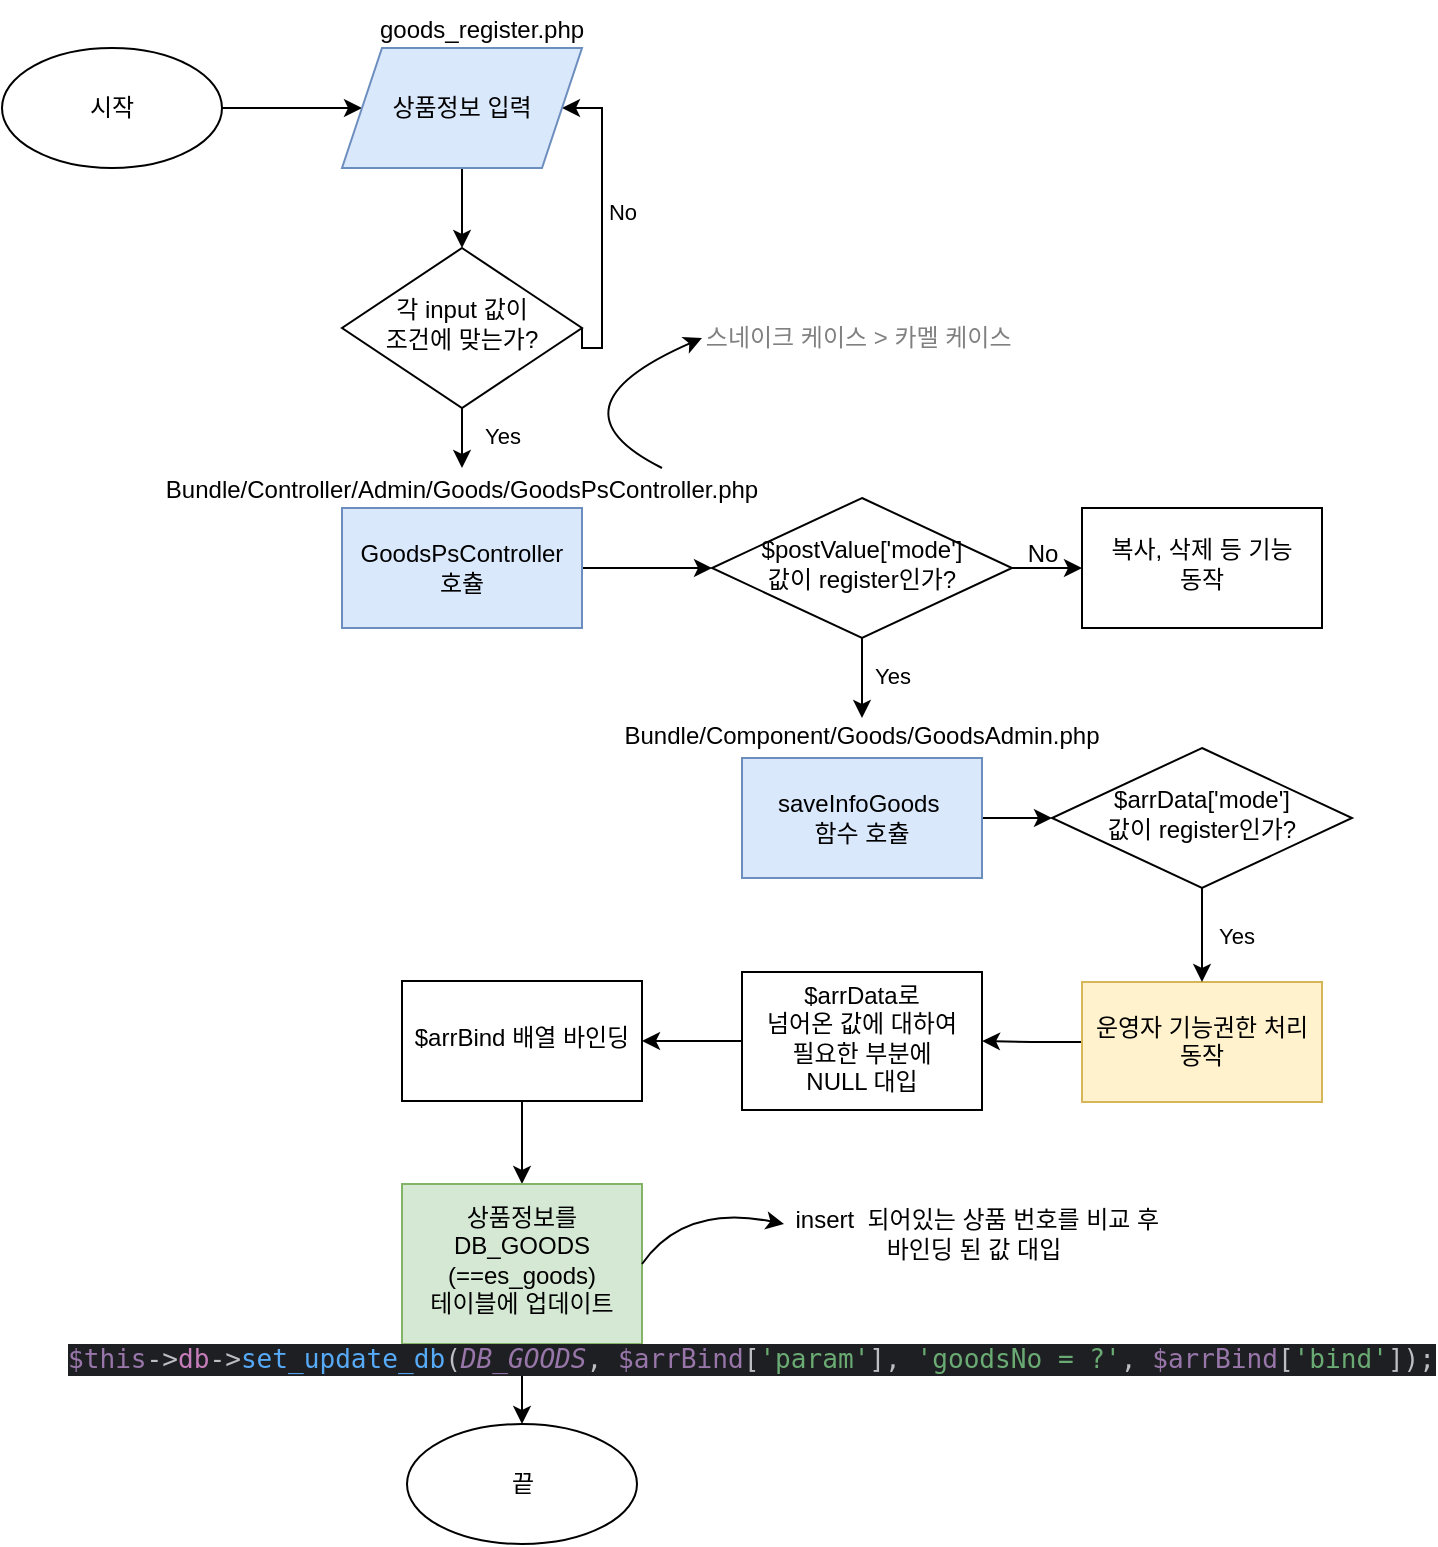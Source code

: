<mxfile version="21.6.9" type="github">
  <diagram id="C5RBs43oDa-KdzZeNtuy" name="Page-1">
    <mxGraphModel dx="2549" dy="1789" grid="1" gridSize="10" guides="1" tooltips="1" connect="1" arrows="1" fold="1" page="1" pageScale="1" pageWidth="827" pageHeight="1169" math="0" shadow="0">
      <root>
        <mxCell id="WIyWlLk6GJQsqaUBKTNV-0" />
        <mxCell id="WIyWlLk6GJQsqaUBKTNV-1" parent="WIyWlLk6GJQsqaUBKTNV-0" />
        <mxCell id="idEzrxcN9vFPHACe0Mig-47" style="edgeStyle=orthogonalEdgeStyle;rounded=0;orthogonalLoop=1;jettySize=auto;html=1;exitX=1;exitY=0.5;exitDx=0;exitDy=0;entryX=1;entryY=0.5;entryDx=0;entryDy=0;" edge="1" parent="WIyWlLk6GJQsqaUBKTNV-1" source="idEzrxcN9vFPHACe0Mig-51" target="idEzrxcN9vFPHACe0Mig-56">
          <mxGeometry relative="1" as="geometry">
            <Array as="points">
              <mxPoint x="376" y="372" />
              <mxPoint x="376" y="252" />
            </Array>
          </mxGeometry>
        </mxCell>
        <mxCell id="idEzrxcN9vFPHACe0Mig-48" value="No" style="edgeLabel;html=1;align=center;verticalAlign=middle;resizable=0;points=[];" vertex="1" connectable="0" parent="idEzrxcN9vFPHACe0Mig-47">
          <mxGeometry x="0.107" y="-3" relative="1" as="geometry">
            <mxPoint x="7" as="offset" />
          </mxGeometry>
        </mxCell>
        <mxCell id="idEzrxcN9vFPHACe0Mig-49" style="edgeStyle=orthogonalEdgeStyle;rounded=0;orthogonalLoop=1;jettySize=auto;html=1;exitX=0.5;exitY=1;exitDx=0;exitDy=0;" edge="1" parent="WIyWlLk6GJQsqaUBKTNV-1" source="idEzrxcN9vFPHACe0Mig-51">
          <mxGeometry relative="1" as="geometry">
            <mxPoint x="306" y="432" as="targetPoint" />
          </mxGeometry>
        </mxCell>
        <mxCell id="idEzrxcN9vFPHACe0Mig-50" value="Yes" style="edgeLabel;html=1;align=center;verticalAlign=middle;resizable=0;points=[];" vertex="1" connectable="0" parent="idEzrxcN9vFPHACe0Mig-49">
          <mxGeometry x="-0.1" y="-1" relative="1" as="geometry">
            <mxPoint x="21" as="offset" />
          </mxGeometry>
        </mxCell>
        <mxCell id="idEzrxcN9vFPHACe0Mig-51" value="각 input 값이 &lt;br&gt;조건에 맞는가?" style="rhombus;whiteSpace=wrap;html=1;shadow=0;fontFamily=Helvetica;fontSize=12;align=center;strokeWidth=1;spacing=6;spacingTop=-4;" vertex="1" parent="WIyWlLk6GJQsqaUBKTNV-1">
          <mxGeometry x="246" y="322" width="120" height="80" as="geometry" />
        </mxCell>
        <mxCell id="idEzrxcN9vFPHACe0Mig-52" value="goods_register.php" style="text;html=1;strokeColor=none;fillColor=none;align=center;verticalAlign=middle;whiteSpace=wrap;rounded=0;" vertex="1" parent="WIyWlLk6GJQsqaUBKTNV-1">
          <mxGeometry x="286" y="198" width="60" height="30" as="geometry" />
        </mxCell>
        <mxCell id="idEzrxcN9vFPHACe0Mig-53" value="" style="edgeStyle=orthogonalEdgeStyle;rounded=0;orthogonalLoop=1;jettySize=auto;html=1;" edge="1" parent="WIyWlLk6GJQsqaUBKTNV-1" source="idEzrxcN9vFPHACe0Mig-54" target="idEzrxcN9vFPHACe0Mig-56">
          <mxGeometry relative="1" as="geometry" />
        </mxCell>
        <mxCell id="idEzrxcN9vFPHACe0Mig-54" value="시작" style="ellipse;whiteSpace=wrap;html=1;" vertex="1" parent="WIyWlLk6GJQsqaUBKTNV-1">
          <mxGeometry x="76" y="222" width="110" height="60" as="geometry" />
        </mxCell>
        <mxCell id="idEzrxcN9vFPHACe0Mig-55" style="edgeStyle=orthogonalEdgeStyle;rounded=0;orthogonalLoop=1;jettySize=auto;html=1;exitX=0.5;exitY=1;exitDx=0;exitDy=0;entryX=0.5;entryY=0;entryDx=0;entryDy=0;" edge="1" parent="WIyWlLk6GJQsqaUBKTNV-1" source="idEzrxcN9vFPHACe0Mig-56" target="idEzrxcN9vFPHACe0Mig-51">
          <mxGeometry relative="1" as="geometry" />
        </mxCell>
        <mxCell id="idEzrxcN9vFPHACe0Mig-56" value="상품정보 입력" style="shape=parallelogram;perimeter=parallelogramPerimeter;whiteSpace=wrap;html=1;fixedSize=1;fillColor=#dae8fc;strokeColor=#6c8ebf;" vertex="1" parent="WIyWlLk6GJQsqaUBKTNV-1">
          <mxGeometry x="246" y="222" width="120" height="60" as="geometry" />
        </mxCell>
        <mxCell id="idEzrxcN9vFPHACe0Mig-57" style="edgeStyle=orthogonalEdgeStyle;rounded=0;orthogonalLoop=1;jettySize=auto;html=1;exitX=1;exitY=0.5;exitDx=0;exitDy=0;entryX=0;entryY=0.5;entryDx=0;entryDy=0;" edge="1" parent="WIyWlLk6GJQsqaUBKTNV-1" source="idEzrxcN9vFPHACe0Mig-58" target="idEzrxcN9vFPHACe0Mig-65">
          <mxGeometry relative="1" as="geometry" />
        </mxCell>
        <mxCell id="idEzrxcN9vFPHACe0Mig-58" value="GoodsPsController &lt;br&gt;호츌" style="rounded=0;whiteSpace=wrap;html=1;fillColor=#dae8fc;strokeColor=#6c8ebf;" vertex="1" parent="WIyWlLk6GJQsqaUBKTNV-1">
          <mxGeometry x="246" y="452" width="120" height="60" as="geometry" />
        </mxCell>
        <mxCell id="idEzrxcN9vFPHACe0Mig-59" value="Bundle/Controller/Admin/Goods/GoodsPsController.php" style="text;html=1;strokeColor=none;fillColor=none;align=center;verticalAlign=middle;whiteSpace=wrap;rounded=0;" vertex="1" parent="WIyWlLk6GJQsqaUBKTNV-1">
          <mxGeometry x="276" y="428" width="60" height="30" as="geometry" />
        </mxCell>
        <mxCell id="idEzrxcN9vFPHACe0Mig-60" value="스네이크 케이스 &amp;gt; 카멜 케이스&amp;nbsp;" style="text;html=1;strokeColor=none;fillColor=none;align=center;verticalAlign=middle;whiteSpace=wrap;rounded=0;fontColor=#808080;" vertex="1" parent="WIyWlLk6GJQsqaUBKTNV-1">
          <mxGeometry x="426" y="352" width="160" height="30" as="geometry" />
        </mxCell>
        <mxCell id="idEzrxcN9vFPHACe0Mig-61" value="" style="curved=1;endArrow=classic;html=1;rounded=0;fontColor=#808080;" edge="1" parent="WIyWlLk6GJQsqaUBKTNV-1">
          <mxGeometry width="50" height="50" relative="1" as="geometry">
            <mxPoint x="406" y="432" as="sourcePoint" />
            <mxPoint x="426" y="367" as="targetPoint" />
            <Array as="points">
              <mxPoint x="346" y="402" />
            </Array>
          </mxGeometry>
        </mxCell>
        <mxCell id="idEzrxcN9vFPHACe0Mig-62" style="edgeStyle=orthogonalEdgeStyle;rounded=0;orthogonalLoop=1;jettySize=auto;html=1;exitX=0.5;exitY=1;exitDx=0;exitDy=0;" edge="1" parent="WIyWlLk6GJQsqaUBKTNV-1" source="idEzrxcN9vFPHACe0Mig-65">
          <mxGeometry relative="1" as="geometry">
            <mxPoint x="506" y="557" as="targetPoint" />
          </mxGeometry>
        </mxCell>
        <mxCell id="idEzrxcN9vFPHACe0Mig-63" value="Yes" style="edgeLabel;html=1;align=center;verticalAlign=middle;resizable=0;points=[];" vertex="1" connectable="0" parent="idEzrxcN9vFPHACe0Mig-62">
          <mxGeometry x="-0.086" relative="1" as="geometry">
            <mxPoint x="15" as="offset" />
          </mxGeometry>
        </mxCell>
        <mxCell id="idEzrxcN9vFPHACe0Mig-64" value="" style="edgeStyle=orthogonalEdgeStyle;rounded=0;orthogonalLoop=1;jettySize=auto;html=1;" edge="1" parent="WIyWlLk6GJQsqaUBKTNV-1" source="idEzrxcN9vFPHACe0Mig-65" target="idEzrxcN9vFPHACe0Mig-69">
          <mxGeometry relative="1" as="geometry" />
        </mxCell>
        <mxCell id="idEzrxcN9vFPHACe0Mig-65" value="$postValue[&#39;mode&#39;] &lt;br&gt;값이 register인가?" style="rhombus;whiteSpace=wrap;html=1;shadow=0;fontFamily=Helvetica;fontSize=12;align=center;strokeWidth=1;spacing=6;spacingTop=-4;" vertex="1" parent="WIyWlLk6GJQsqaUBKTNV-1">
          <mxGeometry x="431" y="447" width="150" height="70" as="geometry" />
        </mxCell>
        <mxCell id="idEzrxcN9vFPHACe0Mig-94" style="edgeStyle=orthogonalEdgeStyle;rounded=0;orthogonalLoop=1;jettySize=auto;html=1;exitX=1;exitY=0.5;exitDx=0;exitDy=0;entryX=0;entryY=0.5;entryDx=0;entryDy=0;" edge="1" parent="WIyWlLk6GJQsqaUBKTNV-1" source="idEzrxcN9vFPHACe0Mig-68" target="idEzrxcN9vFPHACe0Mig-77">
          <mxGeometry relative="1" as="geometry" />
        </mxCell>
        <mxCell id="idEzrxcN9vFPHACe0Mig-68" value="saveInfoGoods&amp;nbsp;&lt;br&gt;함수 호츌" style="rounded=0;whiteSpace=wrap;html=1;fillColor=#dae8fc;strokeColor=#6c8ebf;" vertex="1" parent="WIyWlLk6GJQsqaUBKTNV-1">
          <mxGeometry x="446" y="577" width="120" height="60" as="geometry" />
        </mxCell>
        <mxCell id="idEzrxcN9vFPHACe0Mig-69" value="복사, 삭제 등 기능&lt;br&gt;동작" style="whiteSpace=wrap;html=1;shadow=0;strokeWidth=1;spacing=6;spacingTop=-4;" vertex="1" parent="WIyWlLk6GJQsqaUBKTNV-1">
          <mxGeometry x="616" y="452" width="120" height="60" as="geometry" />
        </mxCell>
        <mxCell id="idEzrxcN9vFPHACe0Mig-70" value="No" style="text;html=1;align=center;verticalAlign=middle;resizable=0;points=[];autosize=1;strokeColor=none;fillColor=none;" vertex="1" parent="WIyWlLk6GJQsqaUBKTNV-1">
          <mxGeometry x="576" y="460" width="40" height="30" as="geometry" />
        </mxCell>
        <mxCell id="idEzrxcN9vFPHACe0Mig-71" value="Bundle/Component/Goods/GoodsAdmin.php" style="text;html=1;strokeColor=none;fillColor=none;align=center;verticalAlign=middle;whiteSpace=wrap;rounded=0;" vertex="1" parent="WIyWlLk6GJQsqaUBKTNV-1">
          <mxGeometry x="476" y="551" width="60" height="30" as="geometry" />
        </mxCell>
        <mxCell id="idEzrxcN9vFPHACe0Mig-73" value="" style="edgeStyle=orthogonalEdgeStyle;rounded=0;orthogonalLoop=1;jettySize=auto;html=1;" edge="1" parent="WIyWlLk6GJQsqaUBKTNV-1" source="idEzrxcN9vFPHACe0Mig-74" target="idEzrxcN9vFPHACe0Mig-79">
          <mxGeometry relative="1" as="geometry" />
        </mxCell>
        <mxCell id="idEzrxcN9vFPHACe0Mig-74" value="운영자 기능권한&lt;span style=&quot;font-variant-numeric: normal; font-variant-east-asian: normal; font-variant-alternates: normal; font-kerning: auto; font-optical-sizing: auto; font-feature-settings: normal; font-variation-settings: normal; font-stretch: normal; line-height: normal; font-family: &amp;quot;Helvetica Neue&amp;quot;;&quot; class=&quot;s1&quot;&gt; &lt;/span&gt;처리동작" style="whiteSpace=wrap;html=1;shadow=0;strokeWidth=1;spacing=6;spacingTop=-4;fillColor=#fff2cc;strokeColor=#d6b656;" vertex="1" parent="WIyWlLk6GJQsqaUBKTNV-1">
          <mxGeometry x="616" y="689" width="120" height="60" as="geometry" />
        </mxCell>
        <mxCell id="idEzrxcN9vFPHACe0Mig-75" style="edgeStyle=orthogonalEdgeStyle;rounded=0;orthogonalLoop=1;jettySize=auto;html=1;exitX=0.5;exitY=1;exitDx=0;exitDy=0;entryX=0.5;entryY=0;entryDx=0;entryDy=0;" edge="1" parent="WIyWlLk6GJQsqaUBKTNV-1" source="idEzrxcN9vFPHACe0Mig-77" target="idEzrxcN9vFPHACe0Mig-74">
          <mxGeometry relative="1" as="geometry" />
        </mxCell>
        <mxCell id="idEzrxcN9vFPHACe0Mig-76" value="Yes" style="edgeLabel;html=1;align=center;verticalAlign=middle;resizable=0;points=[];" vertex="1" connectable="0" parent="idEzrxcN9vFPHACe0Mig-75">
          <mxGeometry x="0.067" y="5" relative="1" as="geometry">
            <mxPoint x="12" y="-1" as="offset" />
          </mxGeometry>
        </mxCell>
        <mxCell id="idEzrxcN9vFPHACe0Mig-77" value="$arrData[&#39;mode&#39;]&lt;br&gt;값이 register인가?" style="rhombus;whiteSpace=wrap;html=1;shadow=0;fontFamily=Helvetica;fontSize=12;align=center;strokeWidth=1;spacing=6;spacingTop=-4;" vertex="1" parent="WIyWlLk6GJQsqaUBKTNV-1">
          <mxGeometry x="601" y="572" width="150" height="70" as="geometry" />
        </mxCell>
        <mxCell id="idEzrxcN9vFPHACe0Mig-96" value="" style="edgeStyle=orthogonalEdgeStyle;rounded=0;orthogonalLoop=1;jettySize=auto;html=1;" edge="1" parent="WIyWlLk6GJQsqaUBKTNV-1" source="idEzrxcN9vFPHACe0Mig-79" target="idEzrxcN9vFPHACe0Mig-85">
          <mxGeometry relative="1" as="geometry" />
        </mxCell>
        <mxCell id="idEzrxcN9vFPHACe0Mig-79" value="$arrData로 &lt;br&gt;넘어온&amp;nbsp;값에 대하여 &lt;br&gt;필요한 부분에 &lt;br&gt;NULL 대입" style="whiteSpace=wrap;html=1;shadow=0;strokeWidth=1;spacing=6;spacingTop=-4;" vertex="1" parent="WIyWlLk6GJQsqaUBKTNV-1">
          <mxGeometry x="446" y="684" width="120" height="69" as="geometry" />
        </mxCell>
        <mxCell id="idEzrxcN9vFPHACe0Mig-100" value="" style="edgeStyle=orthogonalEdgeStyle;rounded=0;orthogonalLoop=1;jettySize=auto;html=1;" edge="1" parent="WIyWlLk6GJQsqaUBKTNV-1" source="idEzrxcN9vFPHACe0Mig-85" target="idEzrxcN9vFPHACe0Mig-89">
          <mxGeometry relative="1" as="geometry" />
        </mxCell>
        <mxCell id="idEzrxcN9vFPHACe0Mig-85" value="$arrBind 배열 바인딩" style="whiteSpace=wrap;html=1;shadow=0;strokeWidth=1;spacing=6;spacingTop=-4;" vertex="1" parent="WIyWlLk6GJQsqaUBKTNV-1">
          <mxGeometry x="276" y="688.5" width="120" height="60" as="geometry" />
        </mxCell>
        <mxCell id="idEzrxcN9vFPHACe0Mig-88" value="" style="edgeStyle=orthogonalEdgeStyle;rounded=0;orthogonalLoop=1;jettySize=auto;html=1;" edge="1" parent="WIyWlLk6GJQsqaUBKTNV-1" source="idEzrxcN9vFPHACe0Mig-89" target="idEzrxcN9vFPHACe0Mig-93">
          <mxGeometry relative="1" as="geometry" />
        </mxCell>
        <mxCell id="idEzrxcN9vFPHACe0Mig-89" value="상품정보를&lt;br&gt;DB_GOODS&lt;br&gt;(==es_goods) &lt;br&gt;테이블에 업데이트" style="whiteSpace=wrap;html=1;shadow=0;strokeWidth=1;spacing=6;spacingTop=-4;fillColor=#d5e8d4;strokeColor=#82b366;" vertex="1" parent="WIyWlLk6GJQsqaUBKTNV-1">
          <mxGeometry x="276" y="790" width="120" height="80" as="geometry" />
        </mxCell>
        <mxCell id="idEzrxcN9vFPHACe0Mig-93" value="끝" style="ellipse;whiteSpace=wrap;html=1;" vertex="1" parent="WIyWlLk6GJQsqaUBKTNV-1">
          <mxGeometry x="278.5" y="910" width="115" height="60" as="geometry" />
        </mxCell>
        <mxCell id="idEzrxcN9vFPHACe0Mig-97" value="&lt;div style=&quot;background-color:#1e1f22;color:#bcbec4&quot;&gt;&lt;pre style=&quot;font-family:&#39;JetBrains Mono&#39;,monospace;font-size:9.8pt;&quot;&gt;&lt;span style=&quot;color:#9876aa;&quot;&gt;$this&lt;/span&gt;-&amp;gt;&lt;span style=&quot;color:#c77dbb;&quot;&gt;db&lt;/span&gt;-&amp;gt;&lt;span style=&quot;color:#57aaf7;&quot;&gt;set_update_db&lt;/span&gt;(&lt;span style=&quot;color:#9876aa;font-style:italic;&quot;&gt;DB_GOODS&lt;/span&gt;, &lt;span style=&quot;color:#9876aa;&quot;&gt;$arrBind&lt;/span&gt;[&lt;span style=&quot;color:#6aab73;&quot;&gt;&#39;param&#39;&lt;/span&gt;], &lt;span style=&quot;color:#6aab73;&quot;&gt;&#39;goodsNo = ?&#39;&lt;/span&gt;, &lt;span style=&quot;color:#9876aa;&quot;&gt;$arrBind&lt;/span&gt;[&lt;span style=&quot;color:#6aab73;&quot;&gt;&#39;bind&#39;&lt;/span&gt;]);&lt;/pre&gt;&lt;/div&gt;" style="text;whiteSpace=wrap;html=1;" vertex="1" parent="WIyWlLk6GJQsqaUBKTNV-1">
          <mxGeometry x="107" y="850" width="560" height="70" as="geometry" />
        </mxCell>
        <mxCell id="idEzrxcN9vFPHACe0Mig-101" value="" style="curved=1;endArrow=classic;html=1;rounded=0;exitX=1;exitY=0.5;exitDx=0;exitDy=0;" edge="1" parent="WIyWlLk6GJQsqaUBKTNV-1" source="idEzrxcN9vFPHACe0Mig-89">
          <mxGeometry width="50" height="50" relative="1" as="geometry">
            <mxPoint x="431" y="840" as="sourcePoint" />
            <mxPoint x="467" y="810" as="targetPoint" />
            <Array as="points">
              <mxPoint x="417" y="800" />
            </Array>
          </mxGeometry>
        </mxCell>
        <mxCell id="idEzrxcN9vFPHACe0Mig-102" value="&amp;nbsp;insert&amp;nbsp; 되어있는 상품 번호를 비교 후 &lt;br&gt;바인딩 된 값 대입" style="text;html=1;strokeColor=none;fillColor=none;align=center;verticalAlign=middle;whiteSpace=wrap;rounded=0;" vertex="1" parent="WIyWlLk6GJQsqaUBKTNV-1">
          <mxGeometry x="457" y="800" width="210" height="30" as="geometry" />
        </mxCell>
      </root>
    </mxGraphModel>
  </diagram>
</mxfile>

